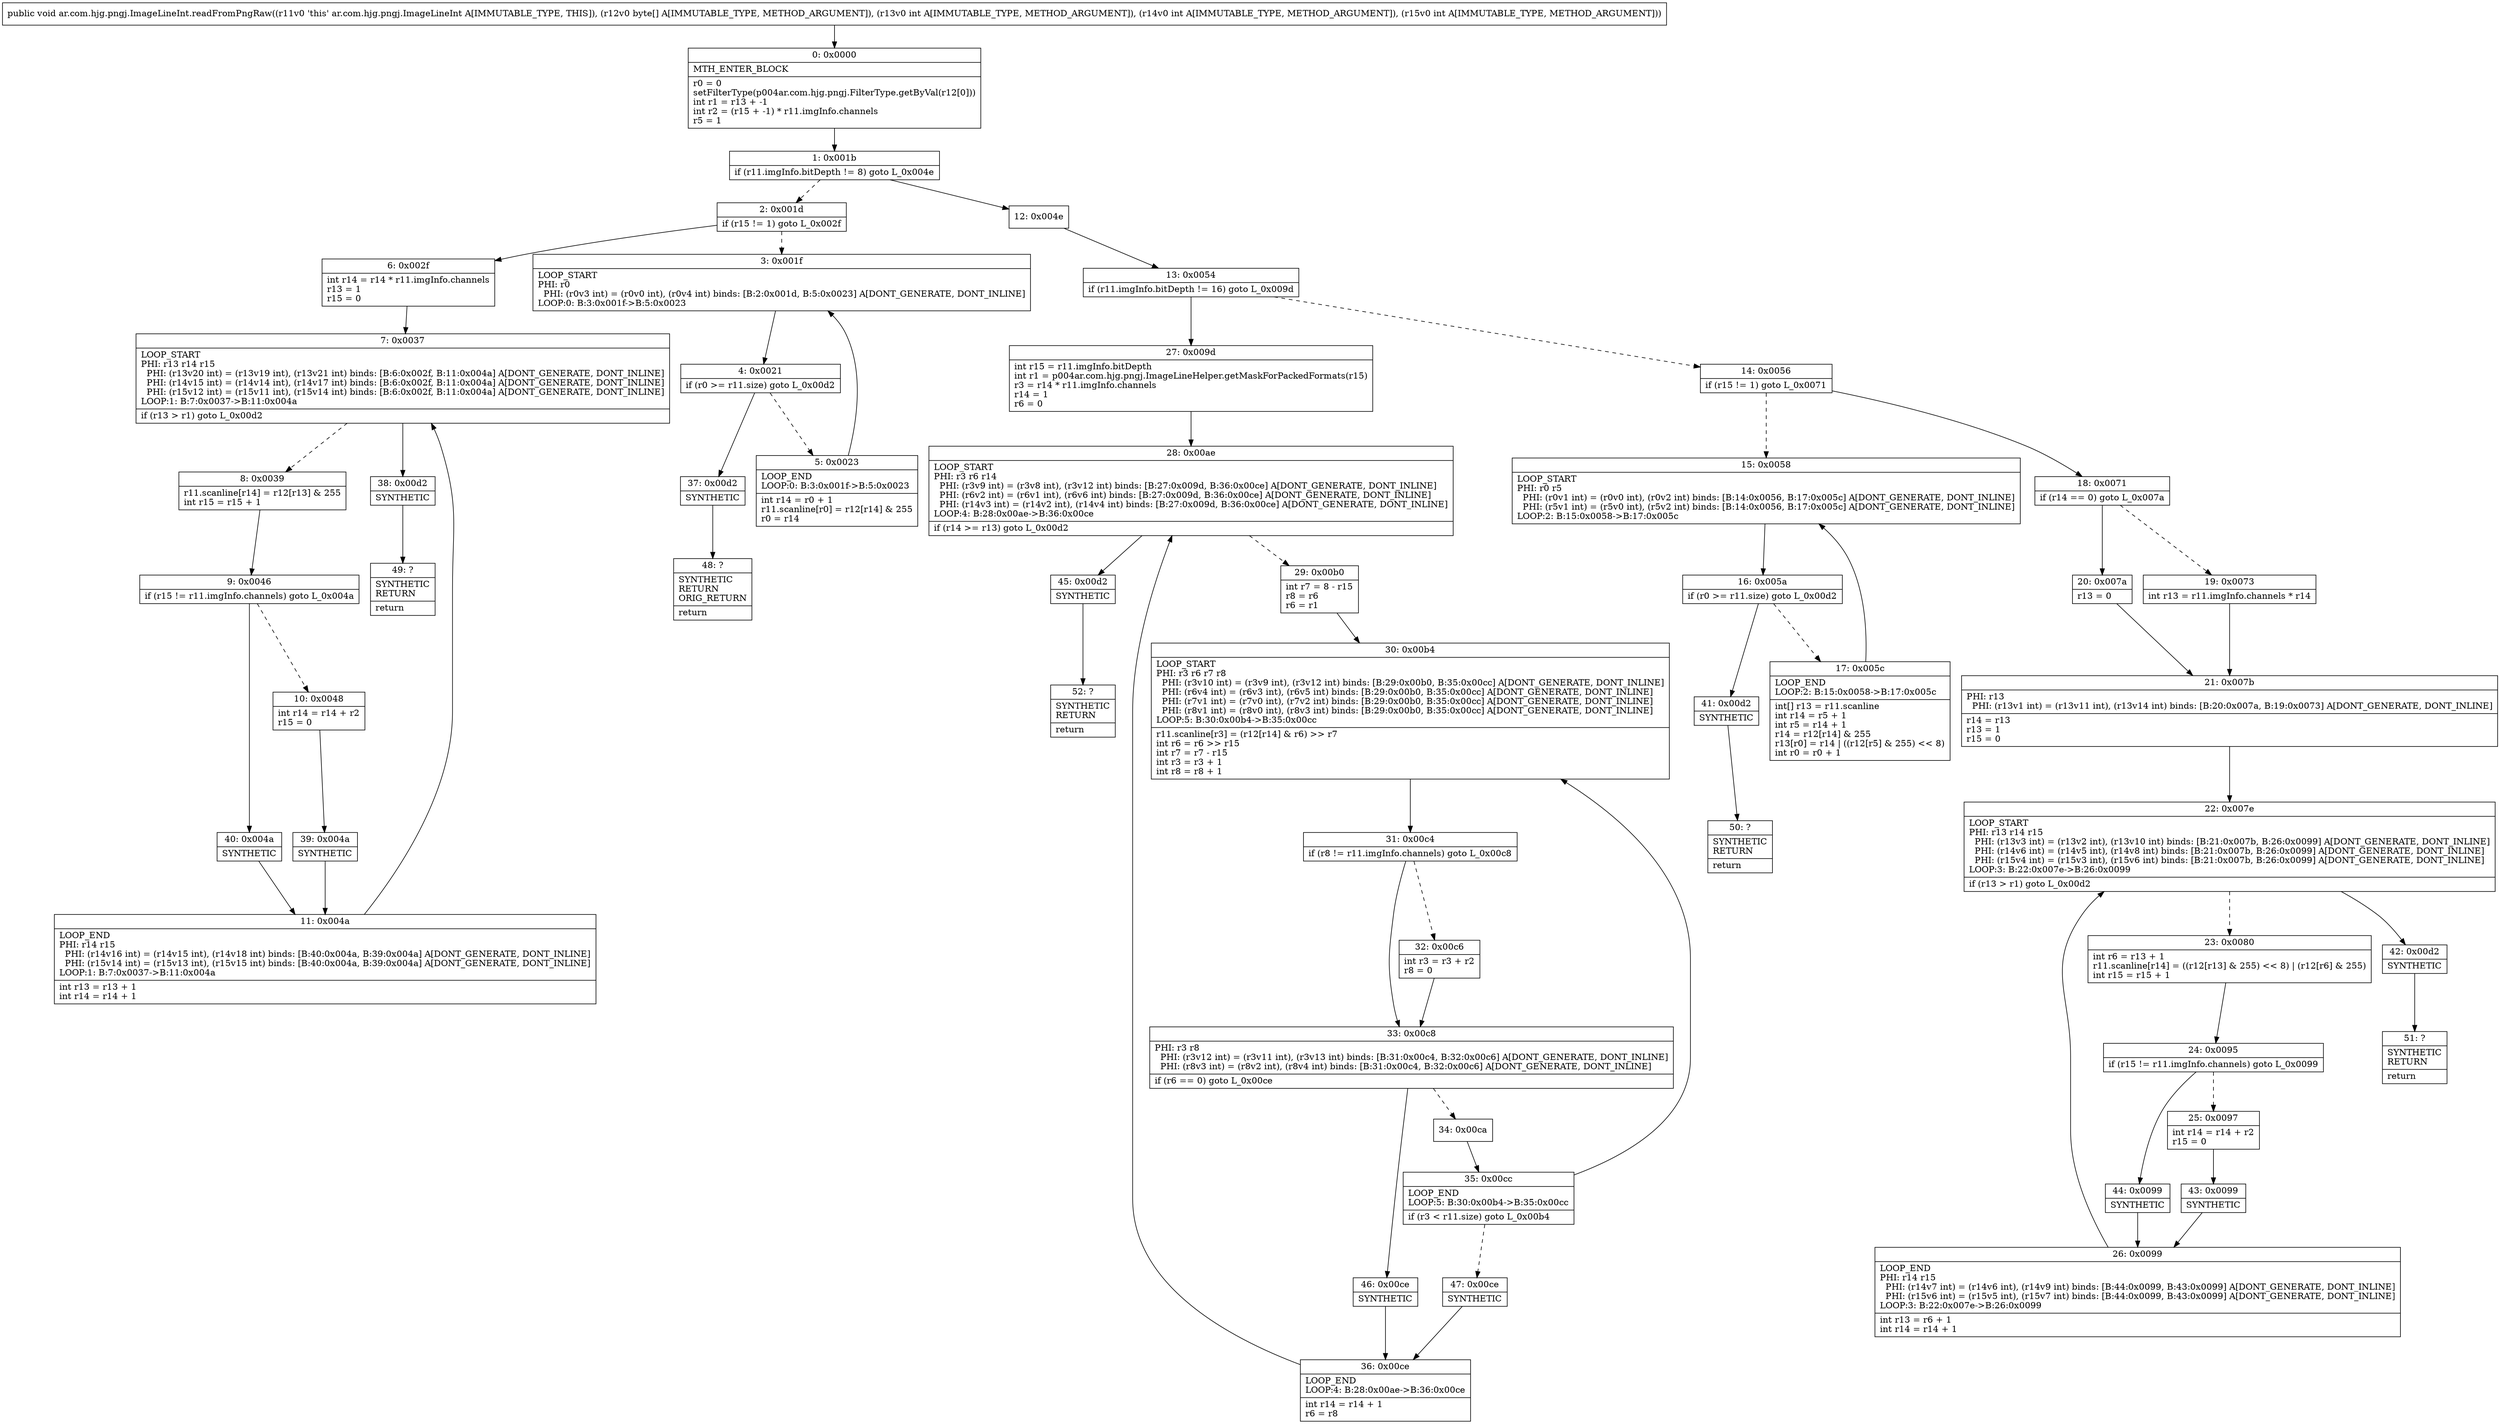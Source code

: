 digraph "CFG forar.com.hjg.pngj.ImageLineInt.readFromPngRaw([BIII)V" {
Node_0 [shape=record,label="{0\:\ 0x0000|MTH_ENTER_BLOCK\l|r0 = 0\lsetFilterType(p004ar.com.hjg.pngj.FilterType.getByVal(r12[0]))\lint r1 = r13 + \-1\lint r2 = (r15 + \-1) * r11.imgInfo.channels\lr5 = 1\l}"];
Node_1 [shape=record,label="{1\:\ 0x001b|if (r11.imgInfo.bitDepth != 8) goto L_0x004e\l}"];
Node_2 [shape=record,label="{2\:\ 0x001d|if (r15 != 1) goto L_0x002f\l}"];
Node_3 [shape=record,label="{3\:\ 0x001f|LOOP_START\lPHI: r0 \l  PHI: (r0v3 int) = (r0v0 int), (r0v4 int) binds: [B:2:0x001d, B:5:0x0023] A[DONT_GENERATE, DONT_INLINE]\lLOOP:0: B:3:0x001f\-\>B:5:0x0023\l}"];
Node_4 [shape=record,label="{4\:\ 0x0021|if (r0 \>= r11.size) goto L_0x00d2\l}"];
Node_5 [shape=record,label="{5\:\ 0x0023|LOOP_END\lLOOP:0: B:3:0x001f\-\>B:5:0x0023\l|int r14 = r0 + 1\lr11.scanline[r0] = r12[r14] & 255\lr0 = r14\l}"];
Node_6 [shape=record,label="{6\:\ 0x002f|int r14 = r14 * r11.imgInfo.channels\lr13 = 1\lr15 = 0\l}"];
Node_7 [shape=record,label="{7\:\ 0x0037|LOOP_START\lPHI: r13 r14 r15 \l  PHI: (r13v20 int) = (r13v19 int), (r13v21 int) binds: [B:6:0x002f, B:11:0x004a] A[DONT_GENERATE, DONT_INLINE]\l  PHI: (r14v15 int) = (r14v14 int), (r14v17 int) binds: [B:6:0x002f, B:11:0x004a] A[DONT_GENERATE, DONT_INLINE]\l  PHI: (r15v12 int) = (r15v11 int), (r15v14 int) binds: [B:6:0x002f, B:11:0x004a] A[DONT_GENERATE, DONT_INLINE]\lLOOP:1: B:7:0x0037\-\>B:11:0x004a\l|if (r13 \> r1) goto L_0x00d2\l}"];
Node_8 [shape=record,label="{8\:\ 0x0039|r11.scanline[r14] = r12[r13] & 255\lint r15 = r15 + 1\l}"];
Node_9 [shape=record,label="{9\:\ 0x0046|if (r15 != r11.imgInfo.channels) goto L_0x004a\l}"];
Node_10 [shape=record,label="{10\:\ 0x0048|int r14 = r14 + r2\lr15 = 0\l}"];
Node_11 [shape=record,label="{11\:\ 0x004a|LOOP_END\lPHI: r14 r15 \l  PHI: (r14v16 int) = (r14v15 int), (r14v18 int) binds: [B:40:0x004a, B:39:0x004a] A[DONT_GENERATE, DONT_INLINE]\l  PHI: (r15v14 int) = (r15v13 int), (r15v15 int) binds: [B:40:0x004a, B:39:0x004a] A[DONT_GENERATE, DONT_INLINE]\lLOOP:1: B:7:0x0037\-\>B:11:0x004a\l|int r13 = r13 + 1\lint r14 = r14 + 1\l}"];
Node_12 [shape=record,label="{12\:\ 0x004e}"];
Node_13 [shape=record,label="{13\:\ 0x0054|if (r11.imgInfo.bitDepth != 16) goto L_0x009d\l}"];
Node_14 [shape=record,label="{14\:\ 0x0056|if (r15 != 1) goto L_0x0071\l}"];
Node_15 [shape=record,label="{15\:\ 0x0058|LOOP_START\lPHI: r0 r5 \l  PHI: (r0v1 int) = (r0v0 int), (r0v2 int) binds: [B:14:0x0056, B:17:0x005c] A[DONT_GENERATE, DONT_INLINE]\l  PHI: (r5v1 int) = (r5v0 int), (r5v2 int) binds: [B:14:0x0056, B:17:0x005c] A[DONT_GENERATE, DONT_INLINE]\lLOOP:2: B:15:0x0058\-\>B:17:0x005c\l}"];
Node_16 [shape=record,label="{16\:\ 0x005a|if (r0 \>= r11.size) goto L_0x00d2\l}"];
Node_17 [shape=record,label="{17\:\ 0x005c|LOOP_END\lLOOP:2: B:15:0x0058\-\>B:17:0x005c\l|int[] r13 = r11.scanline\lint r14 = r5 + 1\lint r5 = r14 + 1\lr14 = r12[r14] & 255\lr13[r0] = r14 \| ((r12[r5] & 255) \<\< 8)\lint r0 = r0 + 1\l}"];
Node_18 [shape=record,label="{18\:\ 0x0071|if (r14 == 0) goto L_0x007a\l}"];
Node_19 [shape=record,label="{19\:\ 0x0073|int r13 = r11.imgInfo.channels * r14\l}"];
Node_20 [shape=record,label="{20\:\ 0x007a|r13 = 0\l}"];
Node_21 [shape=record,label="{21\:\ 0x007b|PHI: r13 \l  PHI: (r13v1 int) = (r13v11 int), (r13v14 int) binds: [B:20:0x007a, B:19:0x0073] A[DONT_GENERATE, DONT_INLINE]\l|r14 = r13\lr13 = 1\lr15 = 0\l}"];
Node_22 [shape=record,label="{22\:\ 0x007e|LOOP_START\lPHI: r13 r14 r15 \l  PHI: (r13v3 int) = (r13v2 int), (r13v10 int) binds: [B:21:0x007b, B:26:0x0099] A[DONT_GENERATE, DONT_INLINE]\l  PHI: (r14v6 int) = (r14v5 int), (r14v8 int) binds: [B:21:0x007b, B:26:0x0099] A[DONT_GENERATE, DONT_INLINE]\l  PHI: (r15v4 int) = (r15v3 int), (r15v6 int) binds: [B:21:0x007b, B:26:0x0099] A[DONT_GENERATE, DONT_INLINE]\lLOOP:3: B:22:0x007e\-\>B:26:0x0099\l|if (r13 \> r1) goto L_0x00d2\l}"];
Node_23 [shape=record,label="{23\:\ 0x0080|int r6 = r13 + 1\lr11.scanline[r14] = ((r12[r13] & 255) \<\< 8) \| (r12[r6] & 255)\lint r15 = r15 + 1\l}"];
Node_24 [shape=record,label="{24\:\ 0x0095|if (r15 != r11.imgInfo.channels) goto L_0x0099\l}"];
Node_25 [shape=record,label="{25\:\ 0x0097|int r14 = r14 + r2\lr15 = 0\l}"];
Node_26 [shape=record,label="{26\:\ 0x0099|LOOP_END\lPHI: r14 r15 \l  PHI: (r14v7 int) = (r14v6 int), (r14v9 int) binds: [B:44:0x0099, B:43:0x0099] A[DONT_GENERATE, DONT_INLINE]\l  PHI: (r15v6 int) = (r15v5 int), (r15v7 int) binds: [B:44:0x0099, B:43:0x0099] A[DONT_GENERATE, DONT_INLINE]\lLOOP:3: B:22:0x007e\-\>B:26:0x0099\l|int r13 = r6 + 1\lint r14 = r14 + 1\l}"];
Node_27 [shape=record,label="{27\:\ 0x009d|int r15 = r11.imgInfo.bitDepth\lint r1 = p004ar.com.hjg.pngj.ImageLineHelper.getMaskForPackedFormats(r15)\lr3 = r14 * r11.imgInfo.channels\lr14 = 1\lr6 = 0\l}"];
Node_28 [shape=record,label="{28\:\ 0x00ae|LOOP_START\lPHI: r3 r6 r14 \l  PHI: (r3v9 int) = (r3v8 int), (r3v12 int) binds: [B:27:0x009d, B:36:0x00ce] A[DONT_GENERATE, DONT_INLINE]\l  PHI: (r6v2 int) = (r6v1 int), (r6v6 int) binds: [B:27:0x009d, B:36:0x00ce] A[DONT_GENERATE, DONT_INLINE]\l  PHI: (r14v3 int) = (r14v2 int), (r14v4 int) binds: [B:27:0x009d, B:36:0x00ce] A[DONT_GENERATE, DONT_INLINE]\lLOOP:4: B:28:0x00ae\-\>B:36:0x00ce\l|if (r14 \>= r13) goto L_0x00d2\l}"];
Node_29 [shape=record,label="{29\:\ 0x00b0|int r7 = 8 \- r15\lr8 = r6\lr6 = r1\l}"];
Node_30 [shape=record,label="{30\:\ 0x00b4|LOOP_START\lPHI: r3 r6 r7 r8 \l  PHI: (r3v10 int) = (r3v9 int), (r3v12 int) binds: [B:29:0x00b0, B:35:0x00cc] A[DONT_GENERATE, DONT_INLINE]\l  PHI: (r6v4 int) = (r6v3 int), (r6v5 int) binds: [B:29:0x00b0, B:35:0x00cc] A[DONT_GENERATE, DONT_INLINE]\l  PHI: (r7v1 int) = (r7v0 int), (r7v2 int) binds: [B:29:0x00b0, B:35:0x00cc] A[DONT_GENERATE, DONT_INLINE]\l  PHI: (r8v1 int) = (r8v0 int), (r8v3 int) binds: [B:29:0x00b0, B:35:0x00cc] A[DONT_GENERATE, DONT_INLINE]\lLOOP:5: B:30:0x00b4\-\>B:35:0x00cc\l|r11.scanline[r3] = (r12[r14] & r6) \>\> r7\lint r6 = r6 \>\> r15\lint r7 = r7 \- r15\lint r3 = r3 + 1\lint r8 = r8 + 1\l}"];
Node_31 [shape=record,label="{31\:\ 0x00c4|if (r8 != r11.imgInfo.channels) goto L_0x00c8\l}"];
Node_32 [shape=record,label="{32\:\ 0x00c6|int r3 = r3 + r2\lr8 = 0\l}"];
Node_33 [shape=record,label="{33\:\ 0x00c8|PHI: r3 r8 \l  PHI: (r3v12 int) = (r3v11 int), (r3v13 int) binds: [B:31:0x00c4, B:32:0x00c6] A[DONT_GENERATE, DONT_INLINE]\l  PHI: (r8v3 int) = (r8v2 int), (r8v4 int) binds: [B:31:0x00c4, B:32:0x00c6] A[DONT_GENERATE, DONT_INLINE]\l|if (r6 == 0) goto L_0x00ce\l}"];
Node_34 [shape=record,label="{34\:\ 0x00ca}"];
Node_35 [shape=record,label="{35\:\ 0x00cc|LOOP_END\lLOOP:5: B:30:0x00b4\-\>B:35:0x00cc\l|if (r3 \< r11.size) goto L_0x00b4\l}"];
Node_36 [shape=record,label="{36\:\ 0x00ce|LOOP_END\lLOOP:4: B:28:0x00ae\-\>B:36:0x00ce\l|int r14 = r14 + 1\lr6 = r8\l}"];
Node_37 [shape=record,label="{37\:\ 0x00d2|SYNTHETIC\l}"];
Node_38 [shape=record,label="{38\:\ 0x00d2|SYNTHETIC\l}"];
Node_39 [shape=record,label="{39\:\ 0x004a|SYNTHETIC\l}"];
Node_40 [shape=record,label="{40\:\ 0x004a|SYNTHETIC\l}"];
Node_41 [shape=record,label="{41\:\ 0x00d2|SYNTHETIC\l}"];
Node_42 [shape=record,label="{42\:\ 0x00d2|SYNTHETIC\l}"];
Node_43 [shape=record,label="{43\:\ 0x0099|SYNTHETIC\l}"];
Node_44 [shape=record,label="{44\:\ 0x0099|SYNTHETIC\l}"];
Node_45 [shape=record,label="{45\:\ 0x00d2|SYNTHETIC\l}"];
Node_46 [shape=record,label="{46\:\ 0x00ce|SYNTHETIC\l}"];
Node_47 [shape=record,label="{47\:\ 0x00ce|SYNTHETIC\l}"];
Node_48 [shape=record,label="{48\:\ ?|SYNTHETIC\lRETURN\lORIG_RETURN\l|return\l}"];
Node_49 [shape=record,label="{49\:\ ?|SYNTHETIC\lRETURN\l|return\l}"];
Node_50 [shape=record,label="{50\:\ ?|SYNTHETIC\lRETURN\l|return\l}"];
Node_51 [shape=record,label="{51\:\ ?|SYNTHETIC\lRETURN\l|return\l}"];
Node_52 [shape=record,label="{52\:\ ?|SYNTHETIC\lRETURN\l|return\l}"];
MethodNode[shape=record,label="{public void ar.com.hjg.pngj.ImageLineInt.readFromPngRaw((r11v0 'this' ar.com.hjg.pngj.ImageLineInt A[IMMUTABLE_TYPE, THIS]), (r12v0 byte[] A[IMMUTABLE_TYPE, METHOD_ARGUMENT]), (r13v0 int A[IMMUTABLE_TYPE, METHOD_ARGUMENT]), (r14v0 int A[IMMUTABLE_TYPE, METHOD_ARGUMENT]), (r15v0 int A[IMMUTABLE_TYPE, METHOD_ARGUMENT])) }"];
MethodNode -> Node_0;
Node_0 -> Node_1;
Node_1 -> Node_2[style=dashed];
Node_1 -> Node_12;
Node_2 -> Node_3[style=dashed];
Node_2 -> Node_6;
Node_3 -> Node_4;
Node_4 -> Node_5[style=dashed];
Node_4 -> Node_37;
Node_5 -> Node_3;
Node_6 -> Node_7;
Node_7 -> Node_8[style=dashed];
Node_7 -> Node_38;
Node_8 -> Node_9;
Node_9 -> Node_10[style=dashed];
Node_9 -> Node_40;
Node_10 -> Node_39;
Node_11 -> Node_7;
Node_12 -> Node_13;
Node_13 -> Node_14[style=dashed];
Node_13 -> Node_27;
Node_14 -> Node_15[style=dashed];
Node_14 -> Node_18;
Node_15 -> Node_16;
Node_16 -> Node_17[style=dashed];
Node_16 -> Node_41;
Node_17 -> Node_15;
Node_18 -> Node_19[style=dashed];
Node_18 -> Node_20;
Node_19 -> Node_21;
Node_20 -> Node_21;
Node_21 -> Node_22;
Node_22 -> Node_23[style=dashed];
Node_22 -> Node_42;
Node_23 -> Node_24;
Node_24 -> Node_25[style=dashed];
Node_24 -> Node_44;
Node_25 -> Node_43;
Node_26 -> Node_22;
Node_27 -> Node_28;
Node_28 -> Node_29[style=dashed];
Node_28 -> Node_45;
Node_29 -> Node_30;
Node_30 -> Node_31;
Node_31 -> Node_32[style=dashed];
Node_31 -> Node_33;
Node_32 -> Node_33;
Node_33 -> Node_34[style=dashed];
Node_33 -> Node_46;
Node_34 -> Node_35;
Node_35 -> Node_30;
Node_35 -> Node_47[style=dashed];
Node_36 -> Node_28;
Node_37 -> Node_48;
Node_38 -> Node_49;
Node_39 -> Node_11;
Node_40 -> Node_11;
Node_41 -> Node_50;
Node_42 -> Node_51;
Node_43 -> Node_26;
Node_44 -> Node_26;
Node_45 -> Node_52;
Node_46 -> Node_36;
Node_47 -> Node_36;
}

